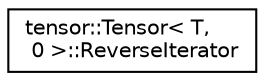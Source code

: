 digraph "Graphical Class Hierarchy"
{
  edge [fontname="Helvetica",fontsize="10",labelfontname="Helvetica",labelfontsize="10"];
  node [fontname="Helvetica",fontsize="10",shape=record];
  rankdir="LR";
  Node1 [label="tensor::Tensor\< T,\l 0 \>::ReverseIterator",height=0.2,width=0.4,color="black", fillcolor="white", style="filled",URL="$classtensor_1_1Tensor_3_01T_00_010_01_4_1_1ReverseIterator.html"];
}
